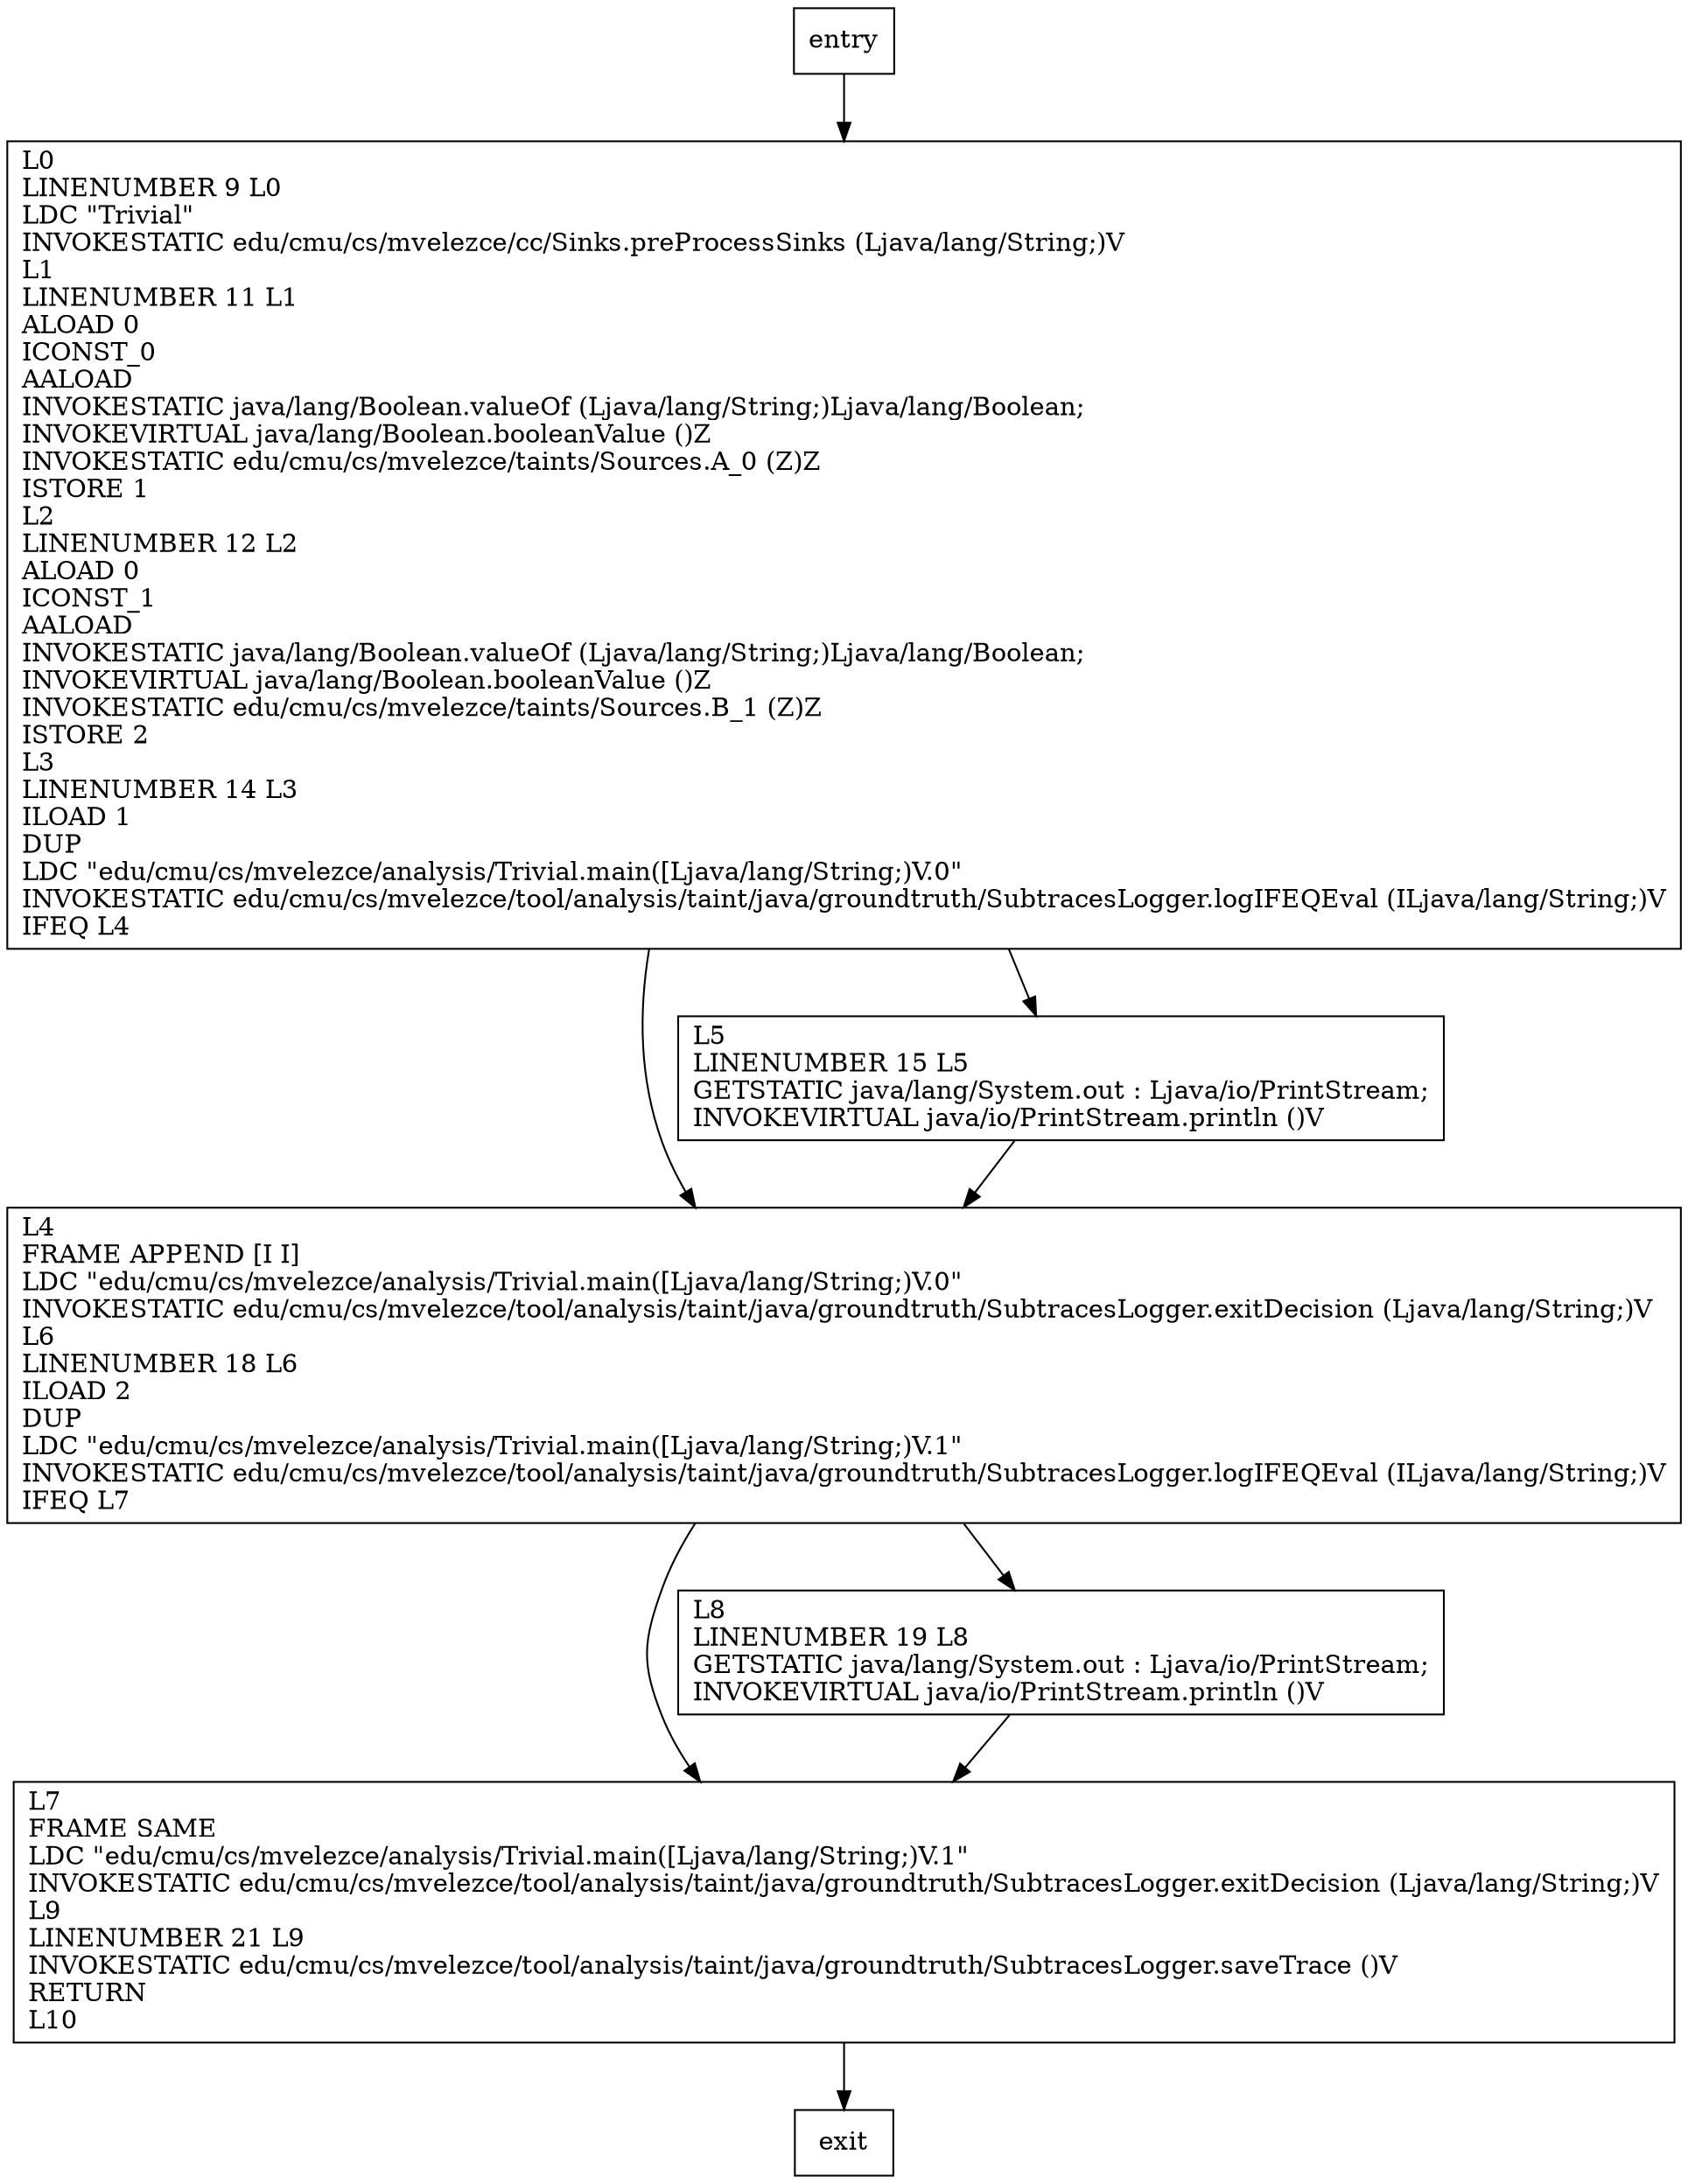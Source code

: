 digraph main {
node [shape=record];
1377020151 [label="L7\lFRAME SAME\lLDC \"edu/cmu/cs/mvelezce/analysis/Trivial.main([Ljava/lang/String;)V.1\"\lINVOKESTATIC edu/cmu/cs/mvelezce/tool/analysis/taint/java/groundtruth/SubtracesLogger.exitDecision (Ljava/lang/String;)V\lL9\lLINENUMBER 21 L9\lINVOKESTATIC edu/cmu/cs/mvelezce/tool/analysis/taint/java/groundtruth/SubtracesLogger.saveTrace ()V\lRETURN\lL10\l"];
1675828105 [label="L0\lLINENUMBER 9 L0\lLDC \"Trivial\"\lINVOKESTATIC edu/cmu/cs/mvelezce/cc/Sinks.preProcessSinks (Ljava/lang/String;)V\lL1\lLINENUMBER 11 L1\lALOAD 0\lICONST_0\lAALOAD\lINVOKESTATIC java/lang/Boolean.valueOf (Ljava/lang/String;)Ljava/lang/Boolean;\lINVOKEVIRTUAL java/lang/Boolean.booleanValue ()Z\lINVOKESTATIC edu/cmu/cs/mvelezce/taints/Sources.A_0 (Z)Z\lISTORE 1\lL2\lLINENUMBER 12 L2\lALOAD 0\lICONST_1\lAALOAD\lINVOKESTATIC java/lang/Boolean.valueOf (Ljava/lang/String;)Ljava/lang/Boolean;\lINVOKEVIRTUAL java/lang/Boolean.booleanValue ()Z\lINVOKESTATIC edu/cmu/cs/mvelezce/taints/Sources.B_1 (Z)Z\lISTORE 2\lL3\lLINENUMBER 14 L3\lILOAD 1\lDUP\lLDC \"edu/cmu/cs/mvelezce/analysis/Trivial.main([Ljava/lang/String;)V.0\"\lINVOKESTATIC edu/cmu/cs/mvelezce/tool/analysis/taint/java/groundtruth/SubtracesLogger.logIFEQEval (ILjava/lang/String;)V\lIFEQ L4\l"];
1108614233 [label="L4\lFRAME APPEND [I I]\lLDC \"edu/cmu/cs/mvelezce/analysis/Trivial.main([Ljava/lang/String;)V.0\"\lINVOKESTATIC edu/cmu/cs/mvelezce/tool/analysis/taint/java/groundtruth/SubtracesLogger.exitDecision (Ljava/lang/String;)V\lL6\lLINENUMBER 18 L6\lILOAD 2\lDUP\lLDC \"edu/cmu/cs/mvelezce/analysis/Trivial.main([Ljava/lang/String;)V.1\"\lINVOKESTATIC edu/cmu/cs/mvelezce/tool/analysis/taint/java/groundtruth/SubtracesLogger.logIFEQEval (ILjava/lang/String;)V\lIFEQ L7\l"];
702009623 [label="L8\lLINENUMBER 19 L8\lGETSTATIC java/lang/System.out : Ljava/io/PrintStream;\lINVOKEVIRTUAL java/io/PrintStream.println ()V\l"];
1233472915 [label="L5\lLINENUMBER 15 L5\lGETSTATIC java/lang/System.out : Ljava/io/PrintStream;\lINVOKEVIRTUAL java/io/PrintStream.println ()V\l"];
entry;
exit;
entry -> 1675828105;
1377020151 -> exit;
1675828105 -> 1108614233;
1675828105 -> 1233472915;
1108614233 -> 1377020151;
1108614233 -> 702009623;
702009623 -> 1377020151;
1233472915 -> 1108614233;
}
